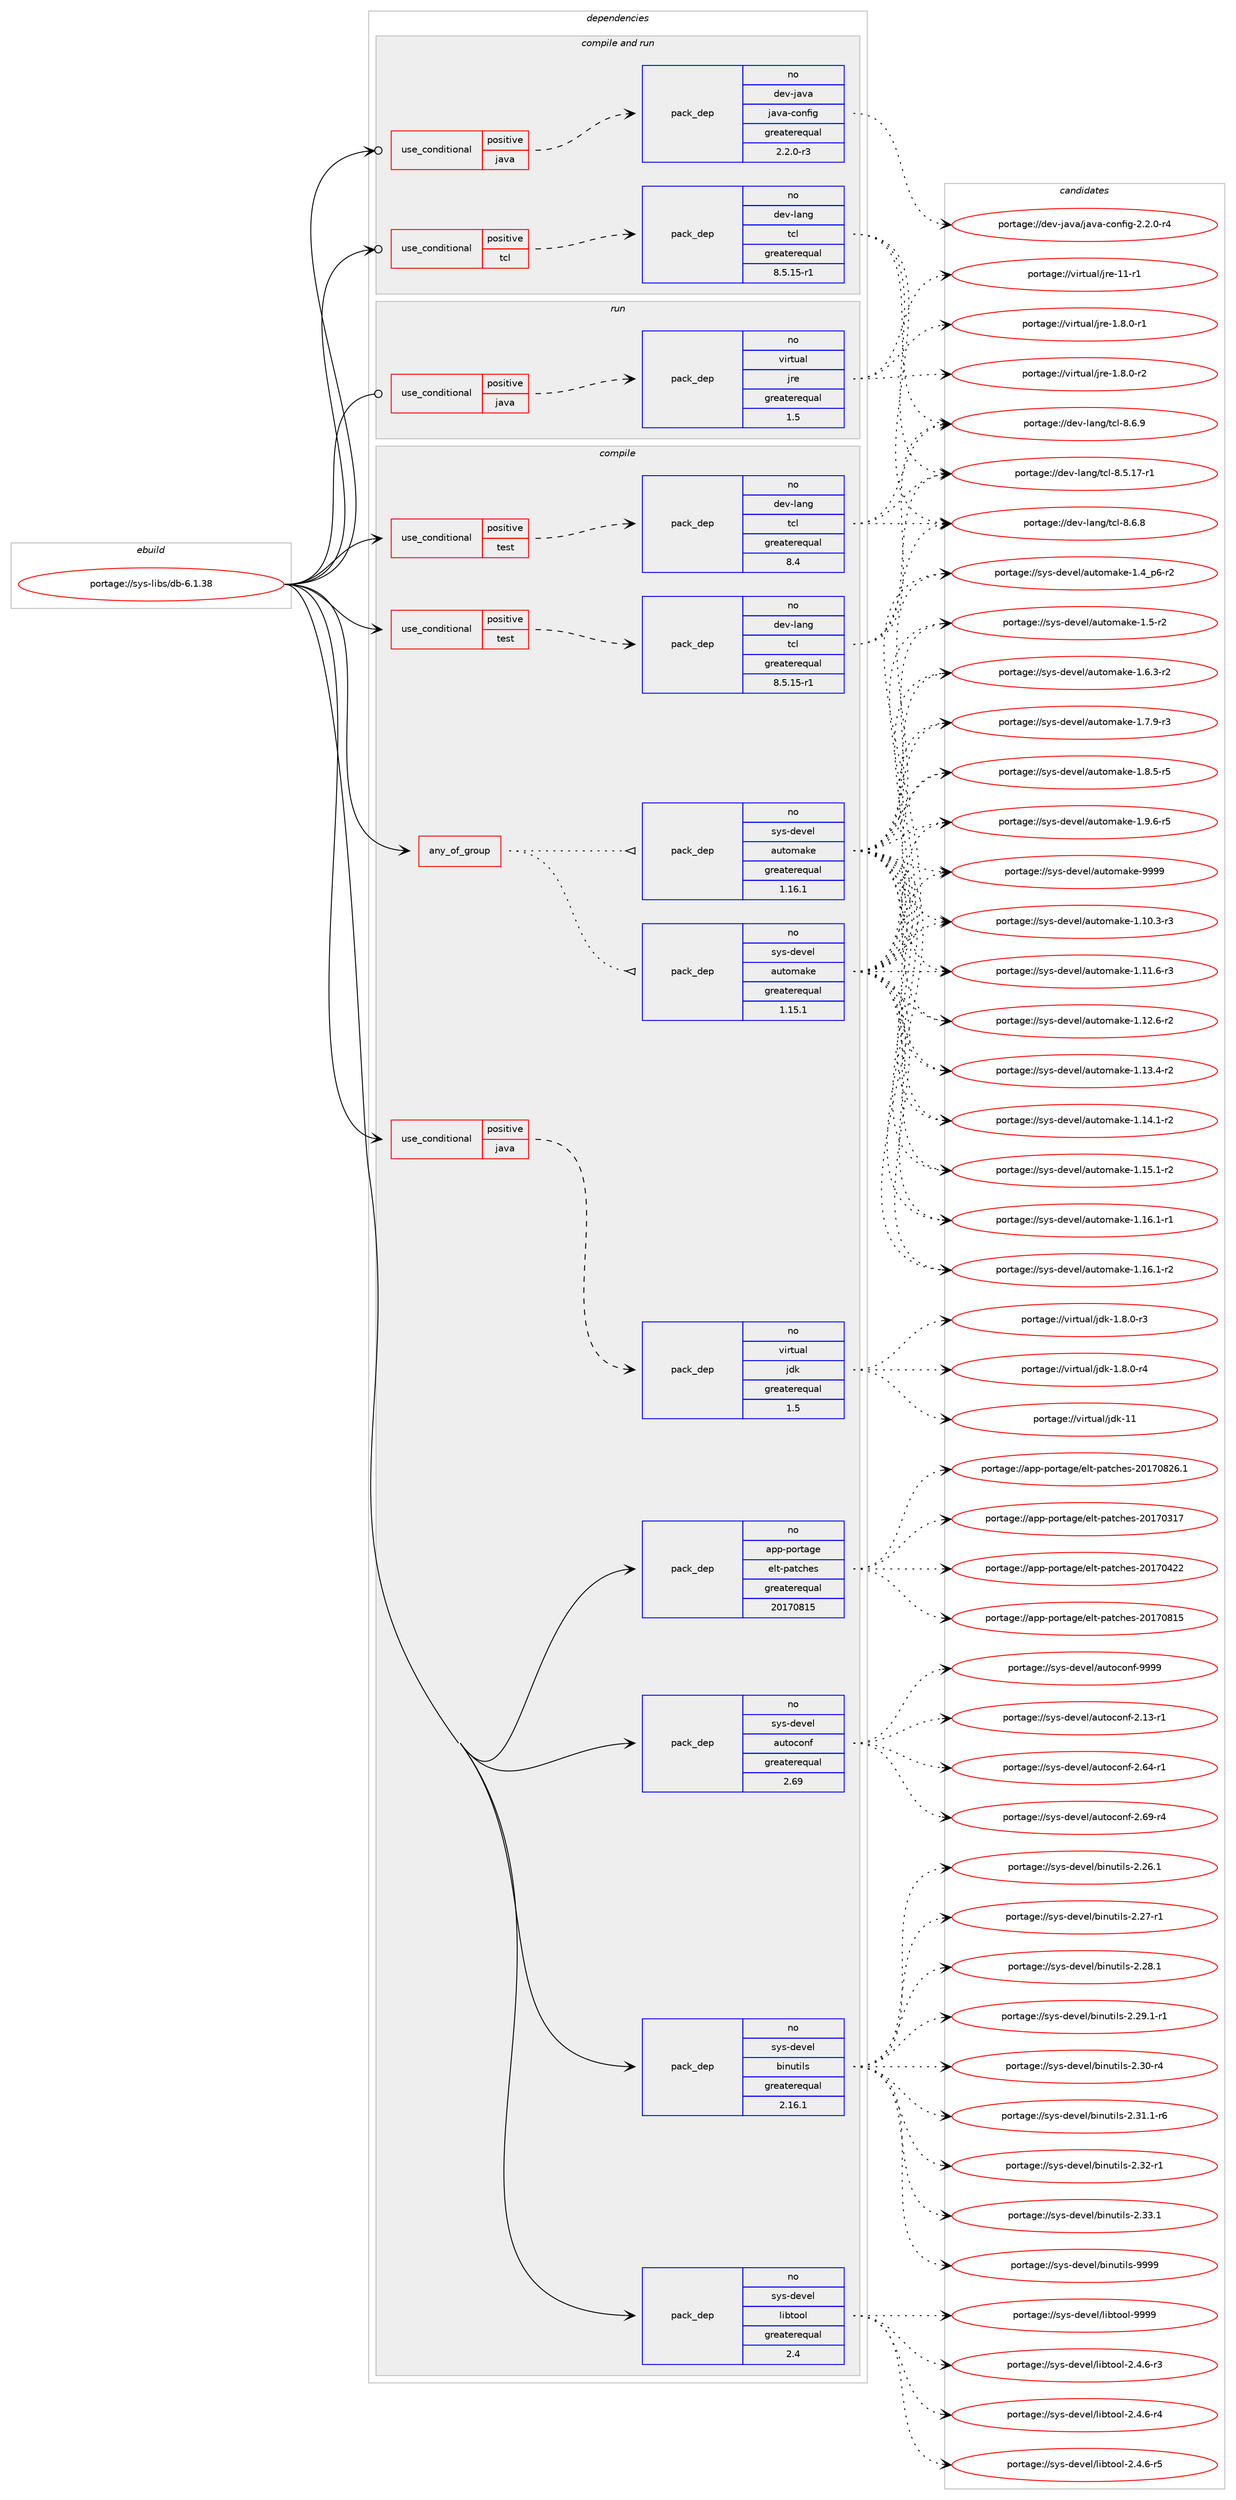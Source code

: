 digraph prolog {

# *************
# Graph options
# *************

newrank=true;
concentrate=true;
compound=true;
graph [rankdir=LR,fontname=Helvetica,fontsize=10,ranksep=1.5];#, ranksep=2.5, nodesep=0.2];
edge  [arrowhead=vee];
node  [fontname=Helvetica,fontsize=10];

# **********
# The ebuild
# **********

subgraph cluster_leftcol {
color=gray;
rank=same;
label=<<i>ebuild</i>>;
id [label="portage://sys-libs/db-6.1.38", color=red, width=4, href="../sys-libs/db-6.1.38.svg"];
}

# ****************
# The dependencies
# ****************

subgraph cluster_midcol {
color=gray;
label=<<i>dependencies</i>>;
subgraph cluster_compile {
fillcolor="#eeeeee";
style=filled;
label=<<i>compile</i>>;
subgraph any6981 {
dependency430004 [label=<<TABLE BORDER="0" CELLBORDER="1" CELLSPACING="0" CELLPADDING="4"><TR><TD CELLPADDING="10">any_of_group</TD></TR></TABLE>>, shape=none, color=red];subgraph pack318847 {
dependency430005 [label=<<TABLE BORDER="0" CELLBORDER="1" CELLSPACING="0" CELLPADDING="4" WIDTH="220"><TR><TD ROWSPAN="6" CELLPADDING="30">pack_dep</TD></TR><TR><TD WIDTH="110">no</TD></TR><TR><TD>sys-devel</TD></TR><TR><TD>automake</TD></TR><TR><TD>greaterequal</TD></TR><TR><TD>1.16.1</TD></TR></TABLE>>, shape=none, color=blue];
}
dependency430004:e -> dependency430005:w [weight=20,style="dotted",arrowhead="oinv"];
subgraph pack318848 {
dependency430006 [label=<<TABLE BORDER="0" CELLBORDER="1" CELLSPACING="0" CELLPADDING="4" WIDTH="220"><TR><TD ROWSPAN="6" CELLPADDING="30">pack_dep</TD></TR><TR><TD WIDTH="110">no</TD></TR><TR><TD>sys-devel</TD></TR><TR><TD>automake</TD></TR><TR><TD>greaterequal</TD></TR><TR><TD>1.15.1</TD></TR></TABLE>>, shape=none, color=blue];
}
dependency430004:e -> dependency430006:w [weight=20,style="dotted",arrowhead="oinv"];
}
id:e -> dependency430004:w [weight=20,style="solid",arrowhead="vee"];
subgraph cond103930 {
dependency430007 [label=<<TABLE BORDER="0" CELLBORDER="1" CELLSPACING="0" CELLPADDING="4"><TR><TD ROWSPAN="3" CELLPADDING="10">use_conditional</TD></TR><TR><TD>positive</TD></TR><TR><TD>java</TD></TR></TABLE>>, shape=none, color=red];
subgraph pack318849 {
dependency430008 [label=<<TABLE BORDER="0" CELLBORDER="1" CELLSPACING="0" CELLPADDING="4" WIDTH="220"><TR><TD ROWSPAN="6" CELLPADDING="30">pack_dep</TD></TR><TR><TD WIDTH="110">no</TD></TR><TR><TD>virtual</TD></TR><TR><TD>jdk</TD></TR><TR><TD>greaterequal</TD></TR><TR><TD>1.5</TD></TR></TABLE>>, shape=none, color=blue];
}
dependency430007:e -> dependency430008:w [weight=20,style="dashed",arrowhead="vee"];
}
id:e -> dependency430007:w [weight=20,style="solid",arrowhead="vee"];
subgraph cond103931 {
dependency430009 [label=<<TABLE BORDER="0" CELLBORDER="1" CELLSPACING="0" CELLPADDING="4"><TR><TD ROWSPAN="3" CELLPADDING="10">use_conditional</TD></TR><TR><TD>positive</TD></TR><TR><TD>test</TD></TR></TABLE>>, shape=none, color=red];
subgraph pack318850 {
dependency430010 [label=<<TABLE BORDER="0" CELLBORDER="1" CELLSPACING="0" CELLPADDING="4" WIDTH="220"><TR><TD ROWSPAN="6" CELLPADDING="30">pack_dep</TD></TR><TR><TD WIDTH="110">no</TD></TR><TR><TD>dev-lang</TD></TR><TR><TD>tcl</TD></TR><TR><TD>greaterequal</TD></TR><TR><TD>8.4</TD></TR></TABLE>>, shape=none, color=blue];
}
dependency430009:e -> dependency430010:w [weight=20,style="dashed",arrowhead="vee"];
}
id:e -> dependency430009:w [weight=20,style="solid",arrowhead="vee"];
subgraph cond103932 {
dependency430011 [label=<<TABLE BORDER="0" CELLBORDER="1" CELLSPACING="0" CELLPADDING="4"><TR><TD ROWSPAN="3" CELLPADDING="10">use_conditional</TD></TR><TR><TD>positive</TD></TR><TR><TD>test</TD></TR></TABLE>>, shape=none, color=red];
subgraph pack318851 {
dependency430012 [label=<<TABLE BORDER="0" CELLBORDER="1" CELLSPACING="0" CELLPADDING="4" WIDTH="220"><TR><TD ROWSPAN="6" CELLPADDING="30">pack_dep</TD></TR><TR><TD WIDTH="110">no</TD></TR><TR><TD>dev-lang</TD></TR><TR><TD>tcl</TD></TR><TR><TD>greaterequal</TD></TR><TR><TD>8.5.15-r1</TD></TR></TABLE>>, shape=none, color=blue];
}
dependency430011:e -> dependency430012:w [weight=20,style="dashed",arrowhead="vee"];
}
id:e -> dependency430011:w [weight=20,style="solid",arrowhead="vee"];
subgraph pack318852 {
dependency430013 [label=<<TABLE BORDER="0" CELLBORDER="1" CELLSPACING="0" CELLPADDING="4" WIDTH="220"><TR><TD ROWSPAN="6" CELLPADDING="30">pack_dep</TD></TR><TR><TD WIDTH="110">no</TD></TR><TR><TD>app-portage</TD></TR><TR><TD>elt-patches</TD></TR><TR><TD>greaterequal</TD></TR><TR><TD>20170815</TD></TR></TABLE>>, shape=none, color=blue];
}
id:e -> dependency430013:w [weight=20,style="solid",arrowhead="vee"];
subgraph pack318853 {
dependency430014 [label=<<TABLE BORDER="0" CELLBORDER="1" CELLSPACING="0" CELLPADDING="4" WIDTH="220"><TR><TD ROWSPAN="6" CELLPADDING="30">pack_dep</TD></TR><TR><TD WIDTH="110">no</TD></TR><TR><TD>sys-devel</TD></TR><TR><TD>autoconf</TD></TR><TR><TD>greaterequal</TD></TR><TR><TD>2.69</TD></TR></TABLE>>, shape=none, color=blue];
}
id:e -> dependency430014:w [weight=20,style="solid",arrowhead="vee"];
subgraph pack318854 {
dependency430015 [label=<<TABLE BORDER="0" CELLBORDER="1" CELLSPACING="0" CELLPADDING="4" WIDTH="220"><TR><TD ROWSPAN="6" CELLPADDING="30">pack_dep</TD></TR><TR><TD WIDTH="110">no</TD></TR><TR><TD>sys-devel</TD></TR><TR><TD>binutils</TD></TR><TR><TD>greaterequal</TD></TR><TR><TD>2.16.1</TD></TR></TABLE>>, shape=none, color=blue];
}
id:e -> dependency430015:w [weight=20,style="solid",arrowhead="vee"];
subgraph pack318855 {
dependency430016 [label=<<TABLE BORDER="0" CELLBORDER="1" CELLSPACING="0" CELLPADDING="4" WIDTH="220"><TR><TD ROWSPAN="6" CELLPADDING="30">pack_dep</TD></TR><TR><TD WIDTH="110">no</TD></TR><TR><TD>sys-devel</TD></TR><TR><TD>libtool</TD></TR><TR><TD>greaterequal</TD></TR><TR><TD>2.4</TD></TR></TABLE>>, shape=none, color=blue];
}
id:e -> dependency430016:w [weight=20,style="solid",arrowhead="vee"];
}
subgraph cluster_compileandrun {
fillcolor="#eeeeee";
style=filled;
label=<<i>compile and run</i>>;
subgraph cond103933 {
dependency430017 [label=<<TABLE BORDER="0" CELLBORDER="1" CELLSPACING="0" CELLPADDING="4"><TR><TD ROWSPAN="3" CELLPADDING="10">use_conditional</TD></TR><TR><TD>positive</TD></TR><TR><TD>java</TD></TR></TABLE>>, shape=none, color=red];
subgraph pack318856 {
dependency430018 [label=<<TABLE BORDER="0" CELLBORDER="1" CELLSPACING="0" CELLPADDING="4" WIDTH="220"><TR><TD ROWSPAN="6" CELLPADDING="30">pack_dep</TD></TR><TR><TD WIDTH="110">no</TD></TR><TR><TD>dev-java</TD></TR><TR><TD>java-config</TD></TR><TR><TD>greaterequal</TD></TR><TR><TD>2.2.0-r3</TD></TR></TABLE>>, shape=none, color=blue];
}
dependency430017:e -> dependency430018:w [weight=20,style="dashed",arrowhead="vee"];
}
id:e -> dependency430017:w [weight=20,style="solid",arrowhead="odotvee"];
subgraph cond103934 {
dependency430019 [label=<<TABLE BORDER="0" CELLBORDER="1" CELLSPACING="0" CELLPADDING="4"><TR><TD ROWSPAN="3" CELLPADDING="10">use_conditional</TD></TR><TR><TD>positive</TD></TR><TR><TD>tcl</TD></TR></TABLE>>, shape=none, color=red];
subgraph pack318857 {
dependency430020 [label=<<TABLE BORDER="0" CELLBORDER="1" CELLSPACING="0" CELLPADDING="4" WIDTH="220"><TR><TD ROWSPAN="6" CELLPADDING="30">pack_dep</TD></TR><TR><TD WIDTH="110">no</TD></TR><TR><TD>dev-lang</TD></TR><TR><TD>tcl</TD></TR><TR><TD>greaterequal</TD></TR><TR><TD>8.5.15-r1</TD></TR></TABLE>>, shape=none, color=blue];
}
dependency430019:e -> dependency430020:w [weight=20,style="dashed",arrowhead="vee"];
}
id:e -> dependency430019:w [weight=20,style="solid",arrowhead="odotvee"];
}
subgraph cluster_run {
fillcolor="#eeeeee";
style=filled;
label=<<i>run</i>>;
subgraph cond103935 {
dependency430021 [label=<<TABLE BORDER="0" CELLBORDER="1" CELLSPACING="0" CELLPADDING="4"><TR><TD ROWSPAN="3" CELLPADDING="10">use_conditional</TD></TR><TR><TD>positive</TD></TR><TR><TD>java</TD></TR></TABLE>>, shape=none, color=red];
subgraph pack318858 {
dependency430022 [label=<<TABLE BORDER="0" CELLBORDER="1" CELLSPACING="0" CELLPADDING="4" WIDTH="220"><TR><TD ROWSPAN="6" CELLPADDING="30">pack_dep</TD></TR><TR><TD WIDTH="110">no</TD></TR><TR><TD>virtual</TD></TR><TR><TD>jre</TD></TR><TR><TD>greaterequal</TD></TR><TR><TD>1.5</TD></TR></TABLE>>, shape=none, color=blue];
}
dependency430021:e -> dependency430022:w [weight=20,style="dashed",arrowhead="vee"];
}
id:e -> dependency430021:w [weight=20,style="solid",arrowhead="odot"];
}
}

# **************
# The candidates
# **************

subgraph cluster_choices {
rank=same;
color=gray;
label=<<i>candidates</i>>;

subgraph choice318847 {
color=black;
nodesep=1;
choiceportage11512111545100101118101108479711711611110997107101454946494846514511451 [label="portage://sys-devel/automake-1.10.3-r3", color=red, width=4,href="../sys-devel/automake-1.10.3-r3.svg"];
choiceportage11512111545100101118101108479711711611110997107101454946494946544511451 [label="portage://sys-devel/automake-1.11.6-r3", color=red, width=4,href="../sys-devel/automake-1.11.6-r3.svg"];
choiceportage11512111545100101118101108479711711611110997107101454946495046544511450 [label="portage://sys-devel/automake-1.12.6-r2", color=red, width=4,href="../sys-devel/automake-1.12.6-r2.svg"];
choiceportage11512111545100101118101108479711711611110997107101454946495146524511450 [label="portage://sys-devel/automake-1.13.4-r2", color=red, width=4,href="../sys-devel/automake-1.13.4-r2.svg"];
choiceportage11512111545100101118101108479711711611110997107101454946495246494511450 [label="portage://sys-devel/automake-1.14.1-r2", color=red, width=4,href="../sys-devel/automake-1.14.1-r2.svg"];
choiceportage11512111545100101118101108479711711611110997107101454946495346494511450 [label="portage://sys-devel/automake-1.15.1-r2", color=red, width=4,href="../sys-devel/automake-1.15.1-r2.svg"];
choiceportage11512111545100101118101108479711711611110997107101454946495446494511449 [label="portage://sys-devel/automake-1.16.1-r1", color=red, width=4,href="../sys-devel/automake-1.16.1-r1.svg"];
choiceportage11512111545100101118101108479711711611110997107101454946495446494511450 [label="portage://sys-devel/automake-1.16.1-r2", color=red, width=4,href="../sys-devel/automake-1.16.1-r2.svg"];
choiceportage115121115451001011181011084797117116111109971071014549465295112544511450 [label="portage://sys-devel/automake-1.4_p6-r2", color=red, width=4,href="../sys-devel/automake-1.4_p6-r2.svg"];
choiceportage11512111545100101118101108479711711611110997107101454946534511450 [label="portage://sys-devel/automake-1.5-r2", color=red, width=4,href="../sys-devel/automake-1.5-r2.svg"];
choiceportage115121115451001011181011084797117116111109971071014549465446514511450 [label="portage://sys-devel/automake-1.6.3-r2", color=red, width=4,href="../sys-devel/automake-1.6.3-r2.svg"];
choiceportage115121115451001011181011084797117116111109971071014549465546574511451 [label="portage://sys-devel/automake-1.7.9-r3", color=red, width=4,href="../sys-devel/automake-1.7.9-r3.svg"];
choiceportage115121115451001011181011084797117116111109971071014549465646534511453 [label="portage://sys-devel/automake-1.8.5-r5", color=red, width=4,href="../sys-devel/automake-1.8.5-r5.svg"];
choiceportage115121115451001011181011084797117116111109971071014549465746544511453 [label="portage://sys-devel/automake-1.9.6-r5", color=red, width=4,href="../sys-devel/automake-1.9.6-r5.svg"];
choiceportage115121115451001011181011084797117116111109971071014557575757 [label="portage://sys-devel/automake-9999", color=red, width=4,href="../sys-devel/automake-9999.svg"];
dependency430005:e -> choiceportage11512111545100101118101108479711711611110997107101454946494846514511451:w [style=dotted,weight="100"];
dependency430005:e -> choiceportage11512111545100101118101108479711711611110997107101454946494946544511451:w [style=dotted,weight="100"];
dependency430005:e -> choiceportage11512111545100101118101108479711711611110997107101454946495046544511450:w [style=dotted,weight="100"];
dependency430005:e -> choiceportage11512111545100101118101108479711711611110997107101454946495146524511450:w [style=dotted,weight="100"];
dependency430005:e -> choiceportage11512111545100101118101108479711711611110997107101454946495246494511450:w [style=dotted,weight="100"];
dependency430005:e -> choiceportage11512111545100101118101108479711711611110997107101454946495346494511450:w [style=dotted,weight="100"];
dependency430005:e -> choiceportage11512111545100101118101108479711711611110997107101454946495446494511449:w [style=dotted,weight="100"];
dependency430005:e -> choiceportage11512111545100101118101108479711711611110997107101454946495446494511450:w [style=dotted,weight="100"];
dependency430005:e -> choiceportage115121115451001011181011084797117116111109971071014549465295112544511450:w [style=dotted,weight="100"];
dependency430005:e -> choiceportage11512111545100101118101108479711711611110997107101454946534511450:w [style=dotted,weight="100"];
dependency430005:e -> choiceportage115121115451001011181011084797117116111109971071014549465446514511450:w [style=dotted,weight="100"];
dependency430005:e -> choiceportage115121115451001011181011084797117116111109971071014549465546574511451:w [style=dotted,weight="100"];
dependency430005:e -> choiceportage115121115451001011181011084797117116111109971071014549465646534511453:w [style=dotted,weight="100"];
dependency430005:e -> choiceportage115121115451001011181011084797117116111109971071014549465746544511453:w [style=dotted,weight="100"];
dependency430005:e -> choiceportage115121115451001011181011084797117116111109971071014557575757:w [style=dotted,weight="100"];
}
subgraph choice318848 {
color=black;
nodesep=1;
choiceportage11512111545100101118101108479711711611110997107101454946494846514511451 [label="portage://sys-devel/automake-1.10.3-r3", color=red, width=4,href="../sys-devel/automake-1.10.3-r3.svg"];
choiceportage11512111545100101118101108479711711611110997107101454946494946544511451 [label="portage://sys-devel/automake-1.11.6-r3", color=red, width=4,href="../sys-devel/automake-1.11.6-r3.svg"];
choiceportage11512111545100101118101108479711711611110997107101454946495046544511450 [label="portage://sys-devel/automake-1.12.6-r2", color=red, width=4,href="../sys-devel/automake-1.12.6-r2.svg"];
choiceportage11512111545100101118101108479711711611110997107101454946495146524511450 [label="portage://sys-devel/automake-1.13.4-r2", color=red, width=4,href="../sys-devel/automake-1.13.4-r2.svg"];
choiceportage11512111545100101118101108479711711611110997107101454946495246494511450 [label="portage://sys-devel/automake-1.14.1-r2", color=red, width=4,href="../sys-devel/automake-1.14.1-r2.svg"];
choiceportage11512111545100101118101108479711711611110997107101454946495346494511450 [label="portage://sys-devel/automake-1.15.1-r2", color=red, width=4,href="../sys-devel/automake-1.15.1-r2.svg"];
choiceportage11512111545100101118101108479711711611110997107101454946495446494511449 [label="portage://sys-devel/automake-1.16.1-r1", color=red, width=4,href="../sys-devel/automake-1.16.1-r1.svg"];
choiceportage11512111545100101118101108479711711611110997107101454946495446494511450 [label="portage://sys-devel/automake-1.16.1-r2", color=red, width=4,href="../sys-devel/automake-1.16.1-r2.svg"];
choiceportage115121115451001011181011084797117116111109971071014549465295112544511450 [label="portage://sys-devel/automake-1.4_p6-r2", color=red, width=4,href="../sys-devel/automake-1.4_p6-r2.svg"];
choiceportage11512111545100101118101108479711711611110997107101454946534511450 [label="portage://sys-devel/automake-1.5-r2", color=red, width=4,href="../sys-devel/automake-1.5-r2.svg"];
choiceportage115121115451001011181011084797117116111109971071014549465446514511450 [label="portage://sys-devel/automake-1.6.3-r2", color=red, width=4,href="../sys-devel/automake-1.6.3-r2.svg"];
choiceportage115121115451001011181011084797117116111109971071014549465546574511451 [label="portage://sys-devel/automake-1.7.9-r3", color=red, width=4,href="../sys-devel/automake-1.7.9-r3.svg"];
choiceportage115121115451001011181011084797117116111109971071014549465646534511453 [label="portage://sys-devel/automake-1.8.5-r5", color=red, width=4,href="../sys-devel/automake-1.8.5-r5.svg"];
choiceportage115121115451001011181011084797117116111109971071014549465746544511453 [label="portage://sys-devel/automake-1.9.6-r5", color=red, width=4,href="../sys-devel/automake-1.9.6-r5.svg"];
choiceportage115121115451001011181011084797117116111109971071014557575757 [label="portage://sys-devel/automake-9999", color=red, width=4,href="../sys-devel/automake-9999.svg"];
dependency430006:e -> choiceportage11512111545100101118101108479711711611110997107101454946494846514511451:w [style=dotted,weight="100"];
dependency430006:e -> choiceportage11512111545100101118101108479711711611110997107101454946494946544511451:w [style=dotted,weight="100"];
dependency430006:e -> choiceportage11512111545100101118101108479711711611110997107101454946495046544511450:w [style=dotted,weight="100"];
dependency430006:e -> choiceportage11512111545100101118101108479711711611110997107101454946495146524511450:w [style=dotted,weight="100"];
dependency430006:e -> choiceportage11512111545100101118101108479711711611110997107101454946495246494511450:w [style=dotted,weight="100"];
dependency430006:e -> choiceportage11512111545100101118101108479711711611110997107101454946495346494511450:w [style=dotted,weight="100"];
dependency430006:e -> choiceportage11512111545100101118101108479711711611110997107101454946495446494511449:w [style=dotted,weight="100"];
dependency430006:e -> choiceportage11512111545100101118101108479711711611110997107101454946495446494511450:w [style=dotted,weight="100"];
dependency430006:e -> choiceportage115121115451001011181011084797117116111109971071014549465295112544511450:w [style=dotted,weight="100"];
dependency430006:e -> choiceportage11512111545100101118101108479711711611110997107101454946534511450:w [style=dotted,weight="100"];
dependency430006:e -> choiceportage115121115451001011181011084797117116111109971071014549465446514511450:w [style=dotted,weight="100"];
dependency430006:e -> choiceportage115121115451001011181011084797117116111109971071014549465546574511451:w [style=dotted,weight="100"];
dependency430006:e -> choiceportage115121115451001011181011084797117116111109971071014549465646534511453:w [style=dotted,weight="100"];
dependency430006:e -> choiceportage115121115451001011181011084797117116111109971071014549465746544511453:w [style=dotted,weight="100"];
dependency430006:e -> choiceportage115121115451001011181011084797117116111109971071014557575757:w [style=dotted,weight="100"];
}
subgraph choice318849 {
color=black;
nodesep=1;
choiceportage11810511411611797108471061001074549465646484511451 [label="portage://virtual/jdk-1.8.0-r3", color=red, width=4,href="../virtual/jdk-1.8.0-r3.svg"];
choiceportage11810511411611797108471061001074549465646484511452 [label="portage://virtual/jdk-1.8.0-r4", color=red, width=4,href="../virtual/jdk-1.8.0-r4.svg"];
choiceportage1181051141161179710847106100107454949 [label="portage://virtual/jdk-11", color=red, width=4,href="../virtual/jdk-11.svg"];
dependency430008:e -> choiceportage11810511411611797108471061001074549465646484511451:w [style=dotted,weight="100"];
dependency430008:e -> choiceportage11810511411611797108471061001074549465646484511452:w [style=dotted,weight="100"];
dependency430008:e -> choiceportage1181051141161179710847106100107454949:w [style=dotted,weight="100"];
}
subgraph choice318850 {
color=black;
nodesep=1;
choiceportage10010111845108971101034711699108455646534649554511449 [label="portage://dev-lang/tcl-8.5.17-r1", color=red, width=4,href="../dev-lang/tcl-8.5.17-r1.svg"];
choiceportage10010111845108971101034711699108455646544656 [label="portage://dev-lang/tcl-8.6.8", color=red, width=4,href="../dev-lang/tcl-8.6.8.svg"];
choiceportage10010111845108971101034711699108455646544657 [label="portage://dev-lang/tcl-8.6.9", color=red, width=4,href="../dev-lang/tcl-8.6.9.svg"];
dependency430010:e -> choiceportage10010111845108971101034711699108455646534649554511449:w [style=dotted,weight="100"];
dependency430010:e -> choiceportage10010111845108971101034711699108455646544656:w [style=dotted,weight="100"];
dependency430010:e -> choiceportage10010111845108971101034711699108455646544657:w [style=dotted,weight="100"];
}
subgraph choice318851 {
color=black;
nodesep=1;
choiceportage10010111845108971101034711699108455646534649554511449 [label="portage://dev-lang/tcl-8.5.17-r1", color=red, width=4,href="../dev-lang/tcl-8.5.17-r1.svg"];
choiceportage10010111845108971101034711699108455646544656 [label="portage://dev-lang/tcl-8.6.8", color=red, width=4,href="../dev-lang/tcl-8.6.8.svg"];
choiceportage10010111845108971101034711699108455646544657 [label="portage://dev-lang/tcl-8.6.9", color=red, width=4,href="../dev-lang/tcl-8.6.9.svg"];
dependency430012:e -> choiceportage10010111845108971101034711699108455646534649554511449:w [style=dotted,weight="100"];
dependency430012:e -> choiceportage10010111845108971101034711699108455646544656:w [style=dotted,weight="100"];
dependency430012:e -> choiceportage10010111845108971101034711699108455646544657:w [style=dotted,weight="100"];
}
subgraph choice318852 {
color=black;
nodesep=1;
choiceportage97112112451121111141169710310147101108116451129711699104101115455048495548514955 [label="portage://app-portage/elt-patches-20170317", color=red, width=4,href="../app-portage/elt-patches-20170317.svg"];
choiceportage97112112451121111141169710310147101108116451129711699104101115455048495548525050 [label="portage://app-portage/elt-patches-20170422", color=red, width=4,href="../app-portage/elt-patches-20170422.svg"];
choiceportage97112112451121111141169710310147101108116451129711699104101115455048495548564953 [label="portage://app-portage/elt-patches-20170815", color=red, width=4,href="../app-portage/elt-patches-20170815.svg"];
choiceportage971121124511211111411697103101471011081164511297116991041011154550484955485650544649 [label="portage://app-portage/elt-patches-20170826.1", color=red, width=4,href="../app-portage/elt-patches-20170826.1.svg"];
dependency430013:e -> choiceportage97112112451121111141169710310147101108116451129711699104101115455048495548514955:w [style=dotted,weight="100"];
dependency430013:e -> choiceportage97112112451121111141169710310147101108116451129711699104101115455048495548525050:w [style=dotted,weight="100"];
dependency430013:e -> choiceportage97112112451121111141169710310147101108116451129711699104101115455048495548564953:w [style=dotted,weight="100"];
dependency430013:e -> choiceportage971121124511211111411697103101471011081164511297116991041011154550484955485650544649:w [style=dotted,weight="100"];
}
subgraph choice318853 {
color=black;
nodesep=1;
choiceportage1151211154510010111810110847971171161119911111010245504649514511449 [label="portage://sys-devel/autoconf-2.13-r1", color=red, width=4,href="../sys-devel/autoconf-2.13-r1.svg"];
choiceportage1151211154510010111810110847971171161119911111010245504654524511449 [label="portage://sys-devel/autoconf-2.64-r1", color=red, width=4,href="../sys-devel/autoconf-2.64-r1.svg"];
choiceportage1151211154510010111810110847971171161119911111010245504654574511452 [label="portage://sys-devel/autoconf-2.69-r4", color=red, width=4,href="../sys-devel/autoconf-2.69-r4.svg"];
choiceportage115121115451001011181011084797117116111991111101024557575757 [label="portage://sys-devel/autoconf-9999", color=red, width=4,href="../sys-devel/autoconf-9999.svg"];
dependency430014:e -> choiceportage1151211154510010111810110847971171161119911111010245504649514511449:w [style=dotted,weight="100"];
dependency430014:e -> choiceportage1151211154510010111810110847971171161119911111010245504654524511449:w [style=dotted,weight="100"];
dependency430014:e -> choiceportage1151211154510010111810110847971171161119911111010245504654574511452:w [style=dotted,weight="100"];
dependency430014:e -> choiceportage115121115451001011181011084797117116111991111101024557575757:w [style=dotted,weight="100"];
}
subgraph choice318854 {
color=black;
nodesep=1;
choiceportage11512111545100101118101108479810511011711610510811545504650544649 [label="portage://sys-devel/binutils-2.26.1", color=red, width=4,href="../sys-devel/binutils-2.26.1.svg"];
choiceportage11512111545100101118101108479810511011711610510811545504650554511449 [label="portage://sys-devel/binutils-2.27-r1", color=red, width=4,href="../sys-devel/binutils-2.27-r1.svg"];
choiceportage11512111545100101118101108479810511011711610510811545504650564649 [label="portage://sys-devel/binutils-2.28.1", color=red, width=4,href="../sys-devel/binutils-2.28.1.svg"];
choiceportage115121115451001011181011084798105110117116105108115455046505746494511449 [label="portage://sys-devel/binutils-2.29.1-r1", color=red, width=4,href="../sys-devel/binutils-2.29.1-r1.svg"];
choiceportage11512111545100101118101108479810511011711610510811545504651484511452 [label="portage://sys-devel/binutils-2.30-r4", color=red, width=4,href="../sys-devel/binutils-2.30-r4.svg"];
choiceportage115121115451001011181011084798105110117116105108115455046514946494511454 [label="portage://sys-devel/binutils-2.31.1-r6", color=red, width=4,href="../sys-devel/binutils-2.31.1-r6.svg"];
choiceportage11512111545100101118101108479810511011711610510811545504651504511449 [label="portage://sys-devel/binutils-2.32-r1", color=red, width=4,href="../sys-devel/binutils-2.32-r1.svg"];
choiceportage11512111545100101118101108479810511011711610510811545504651514649 [label="portage://sys-devel/binutils-2.33.1", color=red, width=4,href="../sys-devel/binutils-2.33.1.svg"];
choiceportage1151211154510010111810110847981051101171161051081154557575757 [label="portage://sys-devel/binutils-9999", color=red, width=4,href="../sys-devel/binutils-9999.svg"];
dependency430015:e -> choiceportage11512111545100101118101108479810511011711610510811545504650544649:w [style=dotted,weight="100"];
dependency430015:e -> choiceportage11512111545100101118101108479810511011711610510811545504650554511449:w [style=dotted,weight="100"];
dependency430015:e -> choiceportage11512111545100101118101108479810511011711610510811545504650564649:w [style=dotted,weight="100"];
dependency430015:e -> choiceportage115121115451001011181011084798105110117116105108115455046505746494511449:w [style=dotted,weight="100"];
dependency430015:e -> choiceportage11512111545100101118101108479810511011711610510811545504651484511452:w [style=dotted,weight="100"];
dependency430015:e -> choiceportage115121115451001011181011084798105110117116105108115455046514946494511454:w [style=dotted,weight="100"];
dependency430015:e -> choiceportage11512111545100101118101108479810511011711610510811545504651504511449:w [style=dotted,weight="100"];
dependency430015:e -> choiceportage11512111545100101118101108479810511011711610510811545504651514649:w [style=dotted,weight="100"];
dependency430015:e -> choiceportage1151211154510010111810110847981051101171161051081154557575757:w [style=dotted,weight="100"];
}
subgraph choice318855 {
color=black;
nodesep=1;
choiceportage1151211154510010111810110847108105981161111111084550465246544511451 [label="portage://sys-devel/libtool-2.4.6-r3", color=red, width=4,href="../sys-devel/libtool-2.4.6-r3.svg"];
choiceportage1151211154510010111810110847108105981161111111084550465246544511452 [label="portage://sys-devel/libtool-2.4.6-r4", color=red, width=4,href="../sys-devel/libtool-2.4.6-r4.svg"];
choiceportage1151211154510010111810110847108105981161111111084550465246544511453 [label="portage://sys-devel/libtool-2.4.6-r5", color=red, width=4,href="../sys-devel/libtool-2.4.6-r5.svg"];
choiceportage1151211154510010111810110847108105981161111111084557575757 [label="portage://sys-devel/libtool-9999", color=red, width=4,href="../sys-devel/libtool-9999.svg"];
dependency430016:e -> choiceportage1151211154510010111810110847108105981161111111084550465246544511451:w [style=dotted,weight="100"];
dependency430016:e -> choiceportage1151211154510010111810110847108105981161111111084550465246544511452:w [style=dotted,weight="100"];
dependency430016:e -> choiceportage1151211154510010111810110847108105981161111111084550465246544511453:w [style=dotted,weight="100"];
dependency430016:e -> choiceportage1151211154510010111810110847108105981161111111084557575757:w [style=dotted,weight="100"];
}
subgraph choice318856 {
color=black;
nodesep=1;
choiceportage10010111845106971189747106971189745991111101021051034550465046484511452 [label="portage://dev-java/java-config-2.2.0-r4", color=red, width=4,href="../dev-java/java-config-2.2.0-r4.svg"];
dependency430018:e -> choiceportage10010111845106971189747106971189745991111101021051034550465046484511452:w [style=dotted,weight="100"];
}
subgraph choice318857 {
color=black;
nodesep=1;
choiceportage10010111845108971101034711699108455646534649554511449 [label="portage://dev-lang/tcl-8.5.17-r1", color=red, width=4,href="../dev-lang/tcl-8.5.17-r1.svg"];
choiceportage10010111845108971101034711699108455646544656 [label="portage://dev-lang/tcl-8.6.8", color=red, width=4,href="../dev-lang/tcl-8.6.8.svg"];
choiceportage10010111845108971101034711699108455646544657 [label="portage://dev-lang/tcl-8.6.9", color=red, width=4,href="../dev-lang/tcl-8.6.9.svg"];
dependency430020:e -> choiceportage10010111845108971101034711699108455646534649554511449:w [style=dotted,weight="100"];
dependency430020:e -> choiceportage10010111845108971101034711699108455646544656:w [style=dotted,weight="100"];
dependency430020:e -> choiceportage10010111845108971101034711699108455646544657:w [style=dotted,weight="100"];
}
subgraph choice318858 {
color=black;
nodesep=1;
choiceportage11810511411611797108471061141014549465646484511449 [label="portage://virtual/jre-1.8.0-r1", color=red, width=4,href="../virtual/jre-1.8.0-r1.svg"];
choiceportage11810511411611797108471061141014549465646484511450 [label="portage://virtual/jre-1.8.0-r2", color=red, width=4,href="../virtual/jre-1.8.0-r2.svg"];
choiceportage11810511411611797108471061141014549494511449 [label="portage://virtual/jre-11-r1", color=red, width=4,href="../virtual/jre-11-r1.svg"];
dependency430022:e -> choiceportage11810511411611797108471061141014549465646484511449:w [style=dotted,weight="100"];
dependency430022:e -> choiceportage11810511411611797108471061141014549465646484511450:w [style=dotted,weight="100"];
dependency430022:e -> choiceportage11810511411611797108471061141014549494511449:w [style=dotted,weight="100"];
}
}

}
